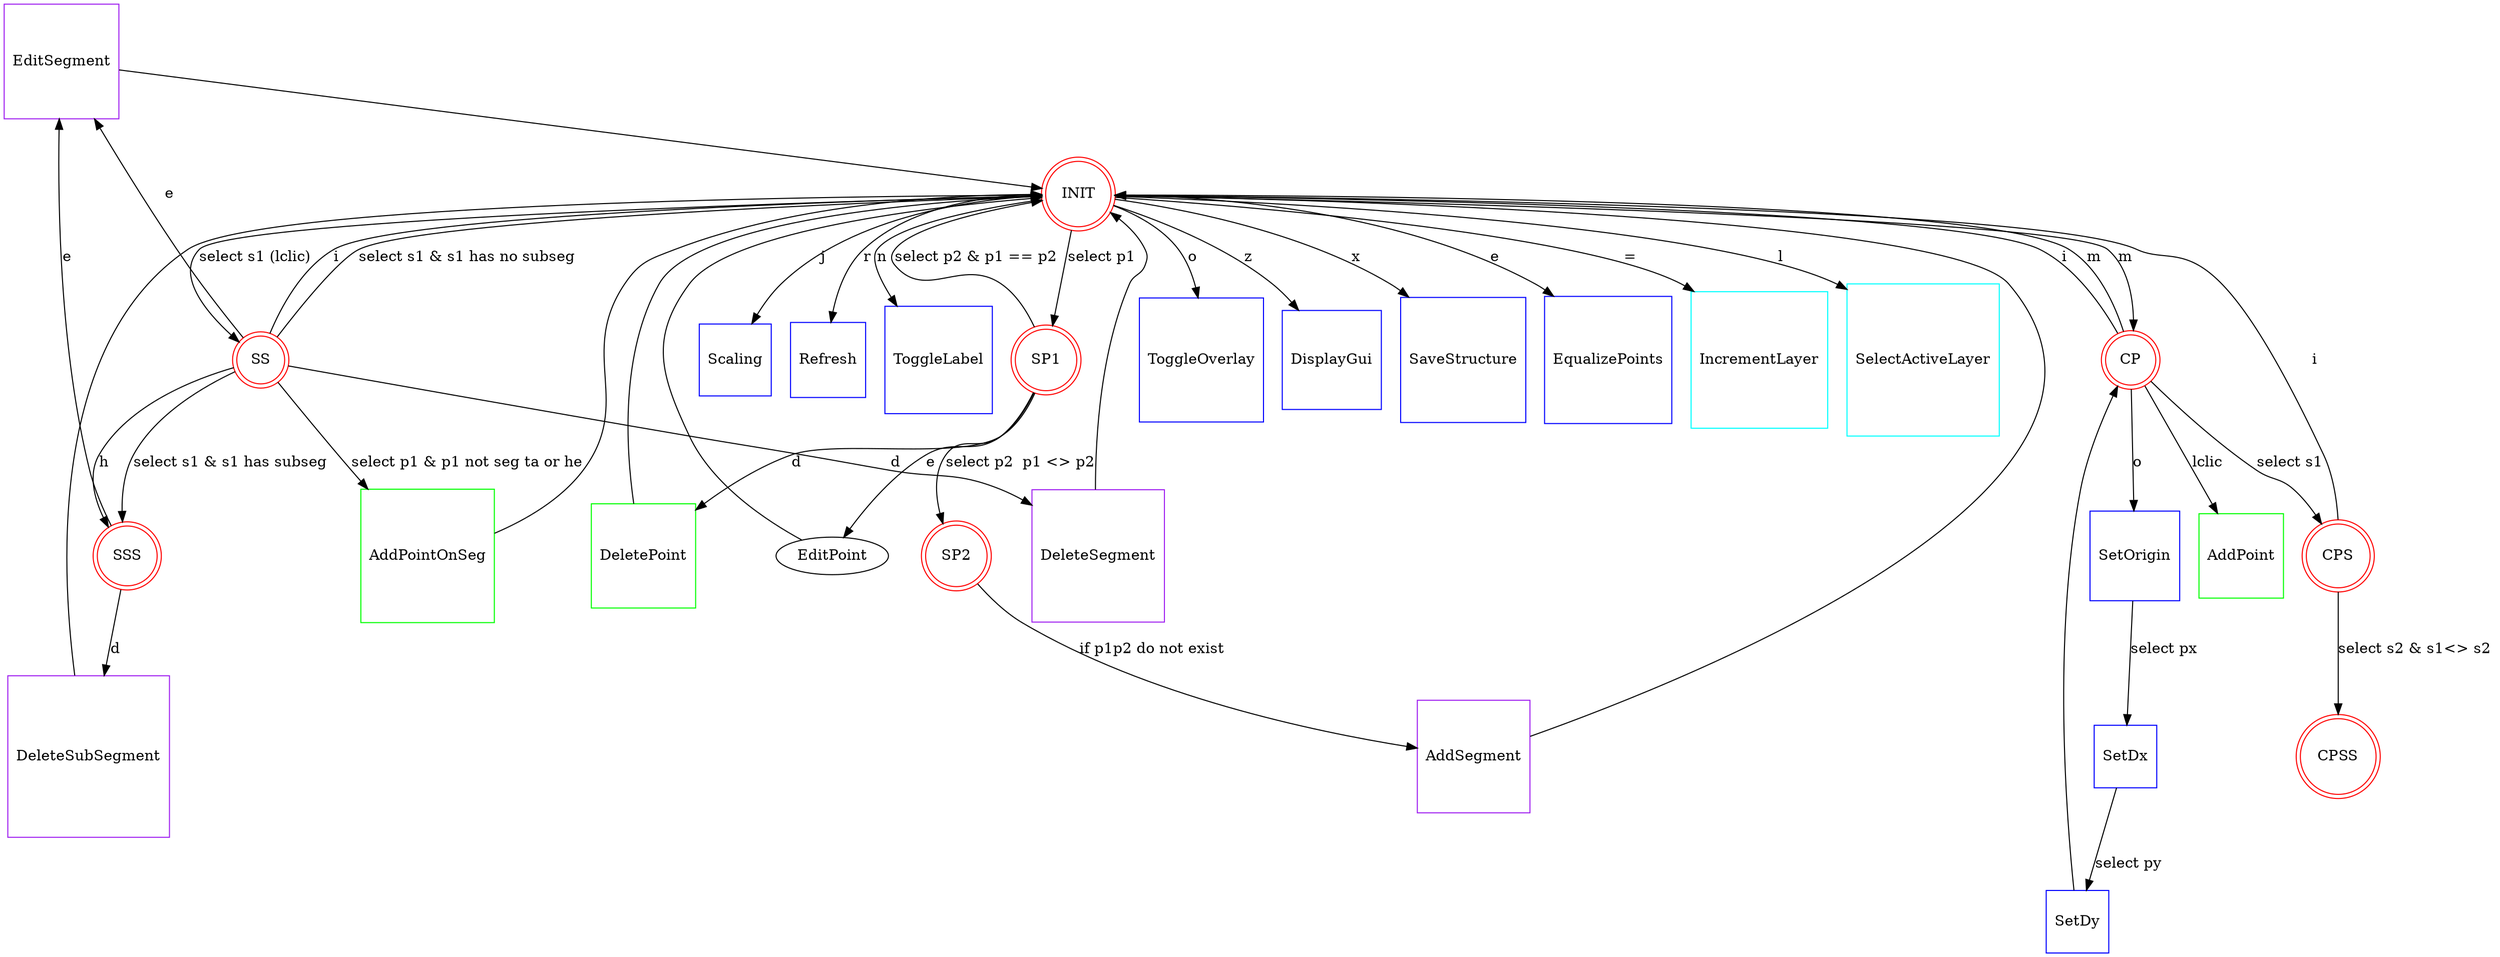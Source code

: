 digraph finite_state_machine {
        
        subgraph SegmentActions{
        node [shape = square,color=purple] EditSegment AddSegment DeleteSubSegment DeleteSegment;
        }
        subgraph DisplayActions{
        node [shape = square,color=blue] SetDx SetDy Scaling Refresh ToggleLabel;
	node [shape = square,color=blue] ToggleOverlay SetOrigin DisplayGui SaveStructure EqualizePoints;
        }
        
        subgraph PointActions{
	node [shape = square,color=green] DeletePoint AddPoint AddPointOnSeg;
        }
 
        subgraph Layers{
	node [shape = square,color=cyan] IncrementLayer SelectActiveLayer ;
        }

        subgraph States{
	size="18,15"
	node [shape = doublecircle,color=red]; INIT CP CPS CPSS SS SSS SP1 SP2;
        }

	CP -> INIT [ label = "i", font=14 ];
	SS -> INIT [ label = "i" ];
	CPS -> INIT [ label = "i" ];
	INIT -> CP [ label = "m" ];
	CP -> INIT [ label = "m" ];
        CP -> SetOrigin [ label ="o"];
        INIT -> ToggleOverlay[ label ="o"];
        INIT -> IncrementLayer[ label ="="];
        INIT -> DisplayGui [ label ="z"];
        INIT -> SaveStructure [ label ="x"];
        INIT -> Scaling  [ label ="j"];
        INIT -> Refresh  [ label ="r"];
        INIT -> ToggleLabel  [ label ="n"];
        INIT -> SP1 [ label ="select p1 "];
        INIT -> SelectActiveLayer [ label ="l"];
        INIT -> EqualizePoints [ label ="e"];
        SP1 -> SP2 [ label ="select p2  p1 <> p2"];
        SP1 -> INIT [ label ="select p2 & p1 == p2 "];
        SP1 -> DeletePoint [ label = "d" ];
        SS -> SSS [label = "h"];
        DeleteSegment -> INIT;
        SS -> DeleteSegment [ label = "d" ];
        SSS -> DeleteSubSegment [ label = "d" ];
        SS -> AddPointOnSeg [ label = "select p1 & p1 not seg ta or he"];
        AddPointOnSeg -> INIT;
        DeletePoint -> INIT;
        DeleteSubSegment -> INIT;
        INIT -> SS [ label ="select s1 (lclic)"];
        SS -> SSS [ label ="select s1 & s1 has subseg"];
        SS -> INIT [ label ="select s1 & s1 has no subseg"];
        CP -> CPS [ label = "select s1" ];
        CPS -> CPSS [ label = "select s2 & s1<> s2 " ];
        SP2 -> AddSegment [ label = "if p1p2 do not exist"]
        AddSegment -> INIT ; 
        SS -> EditSegment [label = "e" ];
        SSS -> EditSegment [label = "e" ];
        SP1 -> EditPoint [label ="e"];
        EditSegment -> INIT;
        EditPoint -> INIT;
        SetOrigin -> SetDx [label = "select px"];
        SetDx -> SetDy [label = "select py"];
        CP -> AddPoint [label = "lclic"];
        SetDy -> CP

}
